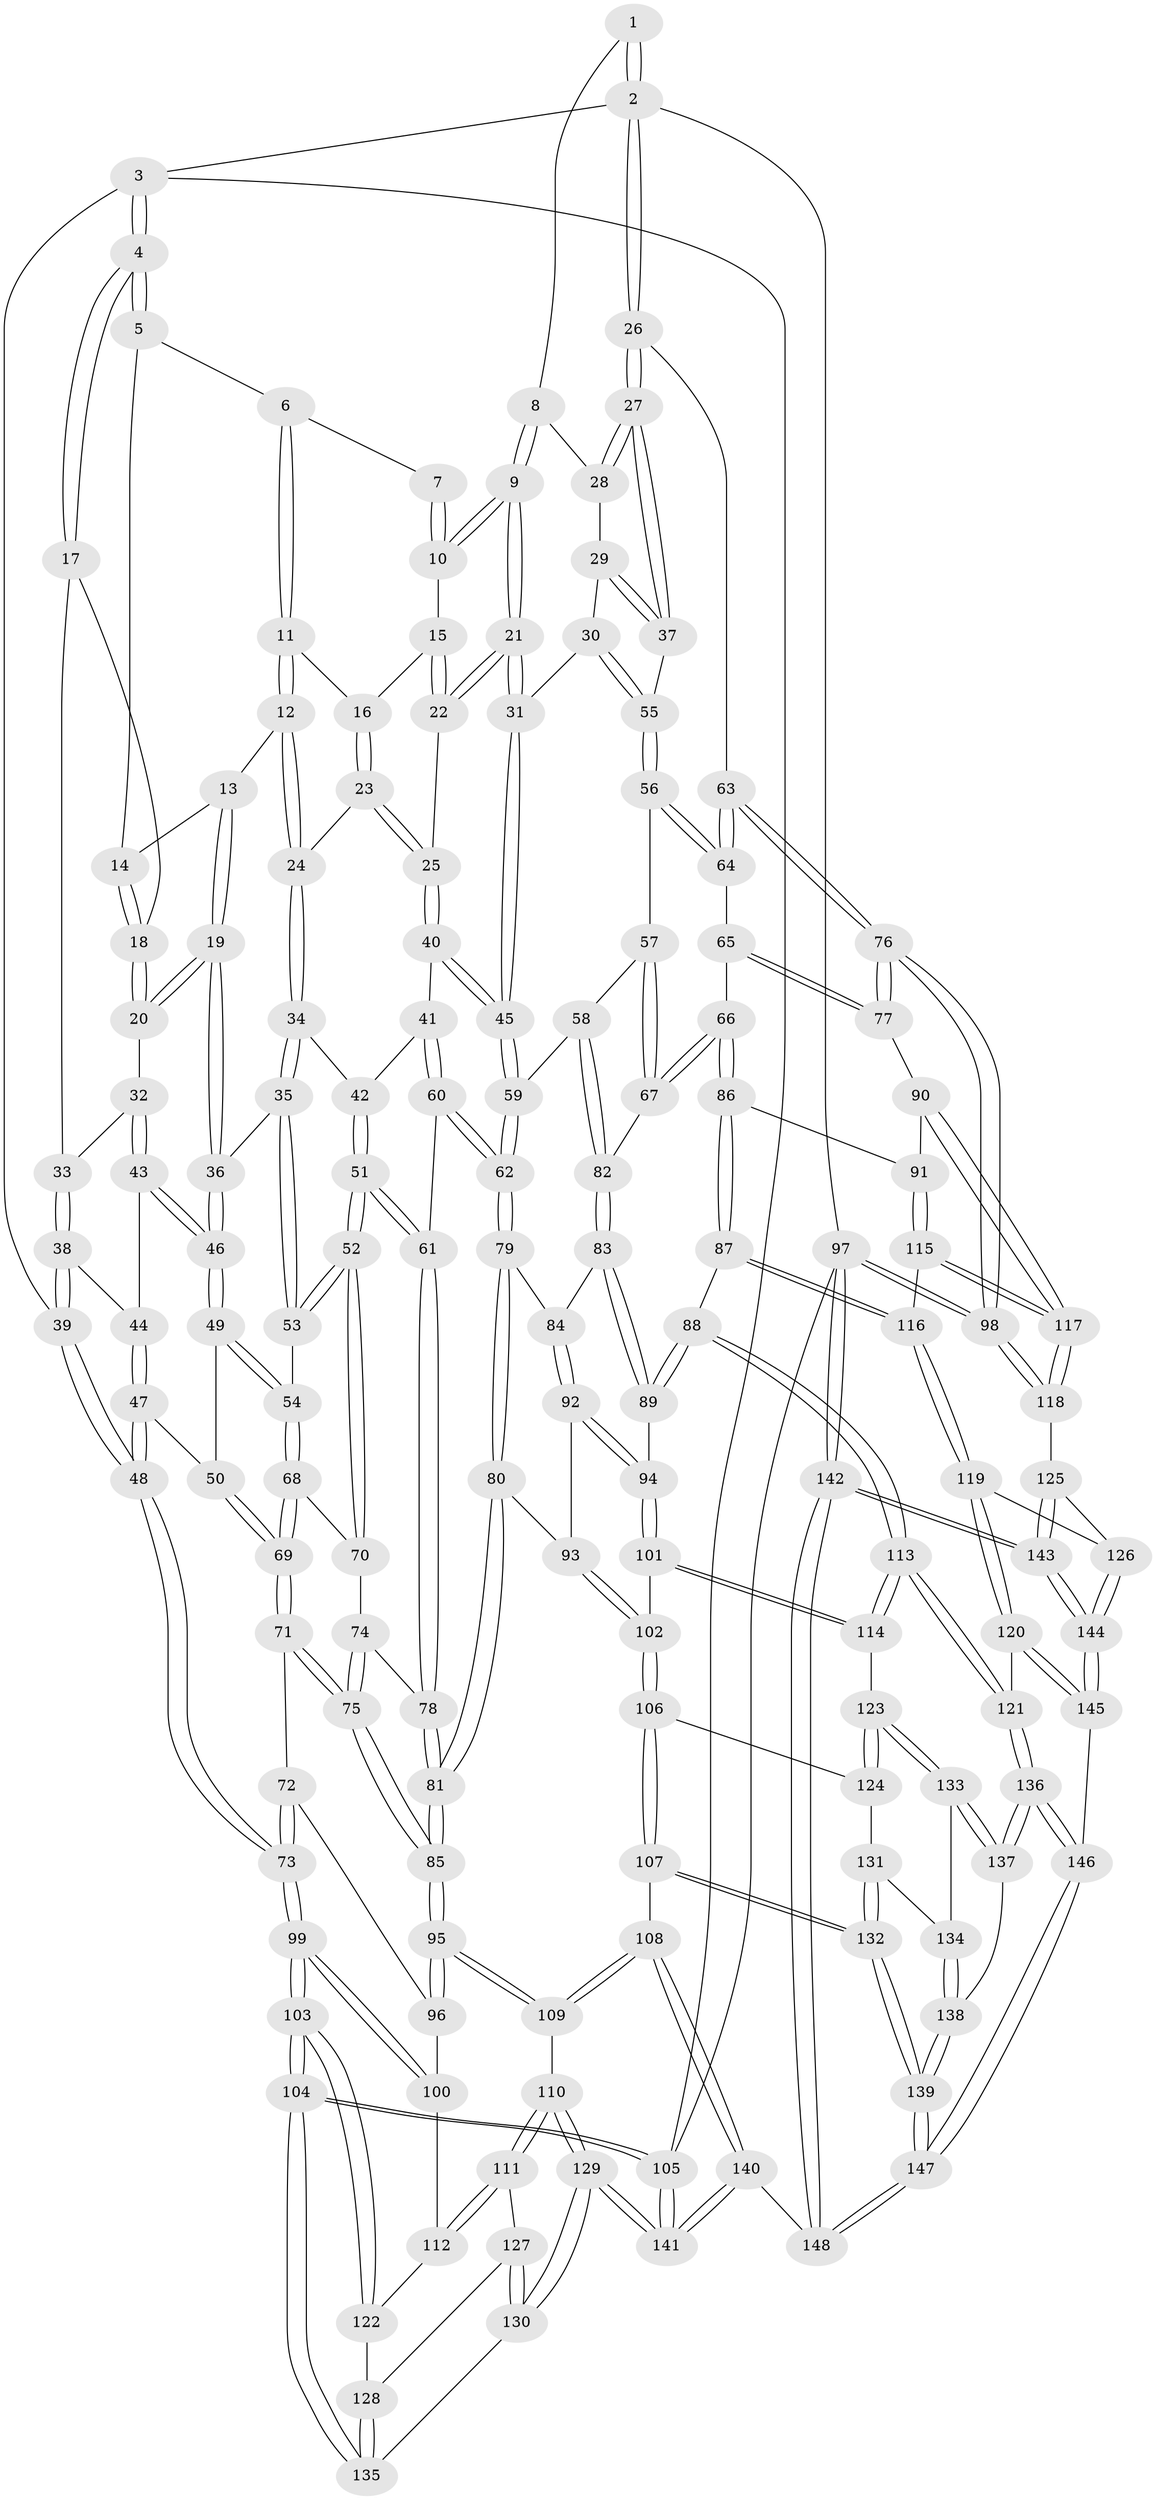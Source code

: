 // Generated by graph-tools (version 1.1) at 2025/27/03/15/25 16:27:57]
// undirected, 148 vertices, 367 edges
graph export_dot {
graph [start="1"]
  node [color=gray90,style=filled];
  1 [pos="+0.8369970236138344+0"];
  2 [pos="+1+0"];
  3 [pos="+0+0"];
  4 [pos="+0+0"];
  5 [pos="+0.3732004779091381+0"];
  6 [pos="+0.43044495024331875+0"];
  7 [pos="+0.5309825590687982+0"];
  8 [pos="+0.759256343497772+0.0858177838093668"];
  9 [pos="+0.7431707386482451+0.09856040322532164"];
  10 [pos="+0.584258372082727+0"];
  11 [pos="+0.40596170341909343+0.06696863833245942"];
  12 [pos="+0.38584425212182205+0.10605565979222582"];
  13 [pos="+0.3041957349397239+0.08871684883664573"];
  14 [pos="+0.24342721987899332+0.04867685414212824"];
  15 [pos="+0.5816366885875672+0.03779000377215925"];
  16 [pos="+0.495438218901265+0.12141293354238163"];
  17 [pos="+0.019814009256569422+0.015063446953613932"];
  18 [pos="+0.22450764568267054+0.06677376274882914"];
  19 [pos="+0.25489977422388127+0.20356749449171108"];
  20 [pos="+0.2228134785296481+0.17658925011966467"];
  21 [pos="+0.7020269990253204+0.19612158354324347"];
  22 [pos="+0.6001658222275349+0.11615998978365732"];
  23 [pos="+0.5043154453279854+0.15463977673687465"];
  24 [pos="+0.38116531742938714+0.13370141353005463"];
  25 [pos="+0.5197058581868892+0.1909941893442303"];
  26 [pos="+1+0.0593861537123926"];
  27 [pos="+1+0.07895318530419336"];
  28 [pos="+0.8599669360558112+0.11072750744437701"];
  29 [pos="+0.8160244623817432+0.1768542274470719"];
  30 [pos="+0.7129974121198954+0.22855377924004142"];
  31 [pos="+0.7062033596555096+0.2280165376102946"];
  32 [pos="+0.16081317648250967+0.1780738547069351"];
  33 [pos="+0.07713953085881814+0.12571679258209886"];
  34 [pos="+0.3615891598263697+0.2115301819095317"];
  35 [pos="+0.3048686602046416+0.23014809833472805"];
  36 [pos="+0.26562368840544753+0.21440610931287787"];
  37 [pos="+0.9308997555488986+0.24239351148558394"];
  38 [pos="+0.04958883838216694+0.2081418092833446"];
  39 [pos="+0+0.23833351394078814"];
  40 [pos="+0.5070598879368852+0.2514759971183807"];
  41 [pos="+0.5064936190006895+0.251613159905347"];
  42 [pos="+0.4263194181377616+0.24426905645357147"];
  43 [pos="+0.12259882327287118+0.24397057277761147"];
  44 [pos="+0.06438087986602876+0.24835197616150853"];
  45 [pos="+0.6472750533616528+0.3148383688772289"];
  46 [pos="+0.15677082510083776+0.3176413666098826"];
  47 [pos="+0.010133845066882976+0.35922547113009723"];
  48 [pos="+0+0.4526812102145295"];
  49 [pos="+0.1560718006647651+0.32033125647879884"];
  50 [pos="+0.11047656923442246+0.35433580631206046"];
  51 [pos="+0.3852544748836643+0.4319726284884661"];
  52 [pos="+0.3828820704735712+0.43090308138479866"];
  53 [pos="+0.29500899264792124+0.35766005132184253"];
  54 [pos="+0.24641504696632094+0.3778107862776179"];
  55 [pos="+0.877222486034258+0.27920414396923054"];
  56 [pos="+0.8620476748315758+0.3416004217417186"];
  57 [pos="+0.8579242237257688+0.34398806996747744"];
  58 [pos="+0.6601640366037557+0.39470693290131864"];
  59 [pos="+0.6591146602524705+0.3935726846149007"];
  60 [pos="+0.44788270768559907+0.4381435589111322"];
  61 [pos="+0.38953393005512965+0.4360241073056336"];
  62 [pos="+0.4966087531071157+0.4588502693458676"];
  63 [pos="+1+0.38013737037763307"];
  64 [pos="+0.9192180352826198+0.42288102266253996"];
  65 [pos="+0.8998196321509072+0.4516229754218552"];
  66 [pos="+0.8051250042995474+0.49991294518394663"];
  67 [pos="+0.7927023284689803+0.491214363970945"];
  68 [pos="+0.21041300388950043+0.4420533930001036"];
  69 [pos="+0.17674642778590982+0.46093702095513595"];
  70 [pos="+0.2667300047259145+0.47384584749537867"];
  71 [pos="+0.14183266219507032+0.5268780656782385"];
  72 [pos="+0.13507670353808893+0.5300547486190629"];
  73 [pos="+0+0.463389458822006"];
  74 [pos="+0.27009093504166026+0.503548094338359"];
  75 [pos="+0.2583779171241619+0.5733944895344658"];
  76 [pos="+1+0.6223106031234064"];
  77 [pos="+0.9898043230993557+0.6112933823647002"];
  78 [pos="+0.37160291563310377+0.49459945320324455"];
  79 [pos="+0.5045728240742049+0.532614742012847"];
  80 [pos="+0.3501713132856785+0.6062578494606615"];
  81 [pos="+0.3495330191896178+0.6062737903922982"];
  82 [pos="+0.6857606708395706+0.44460867383588537"];
  83 [pos="+0.6592432405277693+0.5343040405394102"];
  84 [pos="+0.5198999214208527+0.5603618893301696"];
  85 [pos="+0.3199568715344467+0.6317301139764195"];
  86 [pos="+0.8396357904923333+0.6040871552595451"];
  87 [pos="+0.8023542639518455+0.6447371795152727"];
  88 [pos="+0.696153517232289+0.6553070651659524"];
  89 [pos="+0.664283966245271+0.6318344828420552"];
  90 [pos="+0.9661059582620263+0.6157282447846023"];
  91 [pos="+0.9613491893763696+0.6156898053963297"];
  92 [pos="+0.5204987309796801+0.5710259320043991"];
  93 [pos="+0.4939612364011405+0.6389477961474643"];
  94 [pos="+0.6372353791896385+0.6399164442085459"];
  95 [pos="+0.2950974329473759+0.7386203199138202"];
  96 [pos="+0.13256475342097243+0.6135471661475013"];
  97 [pos="+1+1"];
  98 [pos="+1+0.9534246150942464"];
  99 [pos="+0+0.6772960841337198"];
  100 [pos="+0.09144980469023842+0.6678234447178537"];
  101 [pos="+0.5356862312105748+0.7126355653443576"];
  102 [pos="+0.5239070148182945+0.7120478437403744"];
  103 [pos="+0+0.6837656479605144"];
  104 [pos="+0+0.8398022864565572"];
  105 [pos="+0+1"];
  106 [pos="+0.48784454104340763+0.7422792692280177"];
  107 [pos="+0.38150114550282466+0.7989202246782109"];
  108 [pos="+0.36561366764128667+0.7967724467017541"];
  109 [pos="+0.295126778025751+0.7427394618253693"];
  110 [pos="+0.2579349214982135+0.7614396370499256"];
  111 [pos="+0.18101443892089944+0.7585446623441165"];
  112 [pos="+0.12198397739568781+0.715389917325436"];
  113 [pos="+0.6845422550042659+0.8062115677010993"];
  114 [pos="+0.6189746755291852+0.7923315654673502"];
  115 [pos="+0.857426894108695+0.7515602433338489"];
  116 [pos="+0.8233963498701701+0.7379685353763323"];
  117 [pos="+0.8968677849732164+0.7764737499315063"];
  118 [pos="+0.9260689068765972+0.81649352848834"];
  119 [pos="+0.7453277752750984+0.8298048481803699"];
  120 [pos="+0.7150457197577083+0.8273974431582778"];
  121 [pos="+0.6957837330861032+0.8198086078593071"];
  122 [pos="+0.02394260130555855+0.7763519075355709"];
  123 [pos="+0.6068122275192775+0.8027964127212363"];
  124 [pos="+0.5410934271200972+0.825397970705968"];
  125 [pos="+0.8511868039012082+0.8555672558519585"];
  126 [pos="+0.7566786970744996+0.8392070921271513"];
  127 [pos="+0.14316988137034714+0.7823303253259132"];
  128 [pos="+0.06515322539936981+0.8055771175446101"];
  129 [pos="+0.14804036780215288+0.9843179149343713"];
  130 [pos="+0.10552200129314099+0.9348900020048528"];
  131 [pos="+0.5371971906525453+0.8357629319250386"];
  132 [pos="+0.47466661187124704+0.8939657552005341"];
  133 [pos="+0.5819374609492459+0.8442656100491054"];
  134 [pos="+0.5705020398891145+0.8573409901819059"];
  135 [pos="+0.08299505911578157+0.9156085054927176"];
  136 [pos="+0.6277134154745415+0.9053747011389025"];
  137 [pos="+0.6182848031786397+0.9002377721961045"];
  138 [pos="+0.5659253210384321+0.8775359337198487"];
  139 [pos="+0.4876440799130563+0.9175948200104619"];
  140 [pos="+0.24503899596931172+1"];
  141 [pos="+0.21261349789264514+1"];
  142 [pos="+1+1"];
  143 [pos="+0.8853537989426985+1"];
  144 [pos="+0.8296911158899062+1"];
  145 [pos="+0.7061607167597473+0.9599676154372185"];
  146 [pos="+0.615502111391364+0.9667232427209173"];
  147 [pos="+0.5179195633572732+1"];
  148 [pos="+0.48775394645311887+1"];
  1 -- 2;
  1 -- 2;
  1 -- 8;
  2 -- 3;
  2 -- 26;
  2 -- 26;
  2 -- 97;
  3 -- 4;
  3 -- 4;
  3 -- 39;
  3 -- 105;
  4 -- 5;
  4 -- 5;
  4 -- 17;
  4 -- 17;
  5 -- 6;
  5 -- 14;
  6 -- 7;
  6 -- 11;
  6 -- 11;
  7 -- 10;
  7 -- 10;
  8 -- 9;
  8 -- 9;
  8 -- 28;
  9 -- 10;
  9 -- 10;
  9 -- 21;
  9 -- 21;
  10 -- 15;
  11 -- 12;
  11 -- 12;
  11 -- 16;
  12 -- 13;
  12 -- 24;
  12 -- 24;
  13 -- 14;
  13 -- 19;
  13 -- 19;
  14 -- 18;
  14 -- 18;
  15 -- 16;
  15 -- 22;
  15 -- 22;
  16 -- 23;
  16 -- 23;
  17 -- 18;
  17 -- 33;
  18 -- 20;
  18 -- 20;
  19 -- 20;
  19 -- 20;
  19 -- 36;
  19 -- 36;
  20 -- 32;
  21 -- 22;
  21 -- 22;
  21 -- 31;
  21 -- 31;
  22 -- 25;
  23 -- 24;
  23 -- 25;
  23 -- 25;
  24 -- 34;
  24 -- 34;
  25 -- 40;
  25 -- 40;
  26 -- 27;
  26 -- 27;
  26 -- 63;
  27 -- 28;
  27 -- 28;
  27 -- 37;
  27 -- 37;
  28 -- 29;
  29 -- 30;
  29 -- 37;
  29 -- 37;
  30 -- 31;
  30 -- 55;
  30 -- 55;
  31 -- 45;
  31 -- 45;
  32 -- 33;
  32 -- 43;
  32 -- 43;
  33 -- 38;
  33 -- 38;
  34 -- 35;
  34 -- 35;
  34 -- 42;
  35 -- 36;
  35 -- 53;
  35 -- 53;
  36 -- 46;
  36 -- 46;
  37 -- 55;
  38 -- 39;
  38 -- 39;
  38 -- 44;
  39 -- 48;
  39 -- 48;
  40 -- 41;
  40 -- 45;
  40 -- 45;
  41 -- 42;
  41 -- 60;
  41 -- 60;
  42 -- 51;
  42 -- 51;
  43 -- 44;
  43 -- 46;
  43 -- 46;
  44 -- 47;
  44 -- 47;
  45 -- 59;
  45 -- 59;
  46 -- 49;
  46 -- 49;
  47 -- 48;
  47 -- 48;
  47 -- 50;
  48 -- 73;
  48 -- 73;
  49 -- 50;
  49 -- 54;
  49 -- 54;
  50 -- 69;
  50 -- 69;
  51 -- 52;
  51 -- 52;
  51 -- 61;
  51 -- 61;
  52 -- 53;
  52 -- 53;
  52 -- 70;
  52 -- 70;
  53 -- 54;
  54 -- 68;
  54 -- 68;
  55 -- 56;
  55 -- 56;
  56 -- 57;
  56 -- 64;
  56 -- 64;
  57 -- 58;
  57 -- 67;
  57 -- 67;
  58 -- 59;
  58 -- 82;
  58 -- 82;
  59 -- 62;
  59 -- 62;
  60 -- 61;
  60 -- 62;
  60 -- 62;
  61 -- 78;
  61 -- 78;
  62 -- 79;
  62 -- 79;
  63 -- 64;
  63 -- 64;
  63 -- 76;
  63 -- 76;
  64 -- 65;
  65 -- 66;
  65 -- 77;
  65 -- 77;
  66 -- 67;
  66 -- 67;
  66 -- 86;
  66 -- 86;
  67 -- 82;
  68 -- 69;
  68 -- 69;
  68 -- 70;
  69 -- 71;
  69 -- 71;
  70 -- 74;
  71 -- 72;
  71 -- 75;
  71 -- 75;
  72 -- 73;
  72 -- 73;
  72 -- 96;
  73 -- 99;
  73 -- 99;
  74 -- 75;
  74 -- 75;
  74 -- 78;
  75 -- 85;
  75 -- 85;
  76 -- 77;
  76 -- 77;
  76 -- 98;
  76 -- 98;
  77 -- 90;
  78 -- 81;
  78 -- 81;
  79 -- 80;
  79 -- 80;
  79 -- 84;
  80 -- 81;
  80 -- 81;
  80 -- 93;
  81 -- 85;
  81 -- 85;
  82 -- 83;
  82 -- 83;
  83 -- 84;
  83 -- 89;
  83 -- 89;
  84 -- 92;
  84 -- 92;
  85 -- 95;
  85 -- 95;
  86 -- 87;
  86 -- 87;
  86 -- 91;
  87 -- 88;
  87 -- 116;
  87 -- 116;
  88 -- 89;
  88 -- 89;
  88 -- 113;
  88 -- 113;
  89 -- 94;
  90 -- 91;
  90 -- 117;
  90 -- 117;
  91 -- 115;
  91 -- 115;
  92 -- 93;
  92 -- 94;
  92 -- 94;
  93 -- 102;
  93 -- 102;
  94 -- 101;
  94 -- 101;
  95 -- 96;
  95 -- 96;
  95 -- 109;
  95 -- 109;
  96 -- 100;
  97 -- 98;
  97 -- 98;
  97 -- 142;
  97 -- 142;
  97 -- 105;
  98 -- 118;
  98 -- 118;
  99 -- 100;
  99 -- 100;
  99 -- 103;
  99 -- 103;
  100 -- 112;
  101 -- 102;
  101 -- 114;
  101 -- 114;
  102 -- 106;
  102 -- 106;
  103 -- 104;
  103 -- 104;
  103 -- 122;
  103 -- 122;
  104 -- 105;
  104 -- 105;
  104 -- 135;
  104 -- 135;
  105 -- 141;
  105 -- 141;
  106 -- 107;
  106 -- 107;
  106 -- 124;
  107 -- 108;
  107 -- 132;
  107 -- 132;
  108 -- 109;
  108 -- 109;
  108 -- 140;
  108 -- 140;
  109 -- 110;
  110 -- 111;
  110 -- 111;
  110 -- 129;
  110 -- 129;
  111 -- 112;
  111 -- 112;
  111 -- 127;
  112 -- 122;
  113 -- 114;
  113 -- 114;
  113 -- 121;
  113 -- 121;
  114 -- 123;
  115 -- 116;
  115 -- 117;
  115 -- 117;
  116 -- 119;
  116 -- 119;
  117 -- 118;
  117 -- 118;
  118 -- 125;
  119 -- 120;
  119 -- 120;
  119 -- 126;
  120 -- 121;
  120 -- 145;
  120 -- 145;
  121 -- 136;
  121 -- 136;
  122 -- 128;
  123 -- 124;
  123 -- 124;
  123 -- 133;
  123 -- 133;
  124 -- 131;
  125 -- 126;
  125 -- 143;
  125 -- 143;
  126 -- 144;
  126 -- 144;
  127 -- 128;
  127 -- 130;
  127 -- 130;
  128 -- 135;
  128 -- 135;
  129 -- 130;
  129 -- 130;
  129 -- 141;
  129 -- 141;
  130 -- 135;
  131 -- 132;
  131 -- 132;
  131 -- 134;
  132 -- 139;
  132 -- 139;
  133 -- 134;
  133 -- 137;
  133 -- 137;
  134 -- 138;
  134 -- 138;
  136 -- 137;
  136 -- 137;
  136 -- 146;
  136 -- 146;
  137 -- 138;
  138 -- 139;
  138 -- 139;
  139 -- 147;
  139 -- 147;
  140 -- 141;
  140 -- 141;
  140 -- 148;
  142 -- 143;
  142 -- 143;
  142 -- 148;
  142 -- 148;
  143 -- 144;
  143 -- 144;
  144 -- 145;
  144 -- 145;
  145 -- 146;
  146 -- 147;
  146 -- 147;
  147 -- 148;
  147 -- 148;
}

